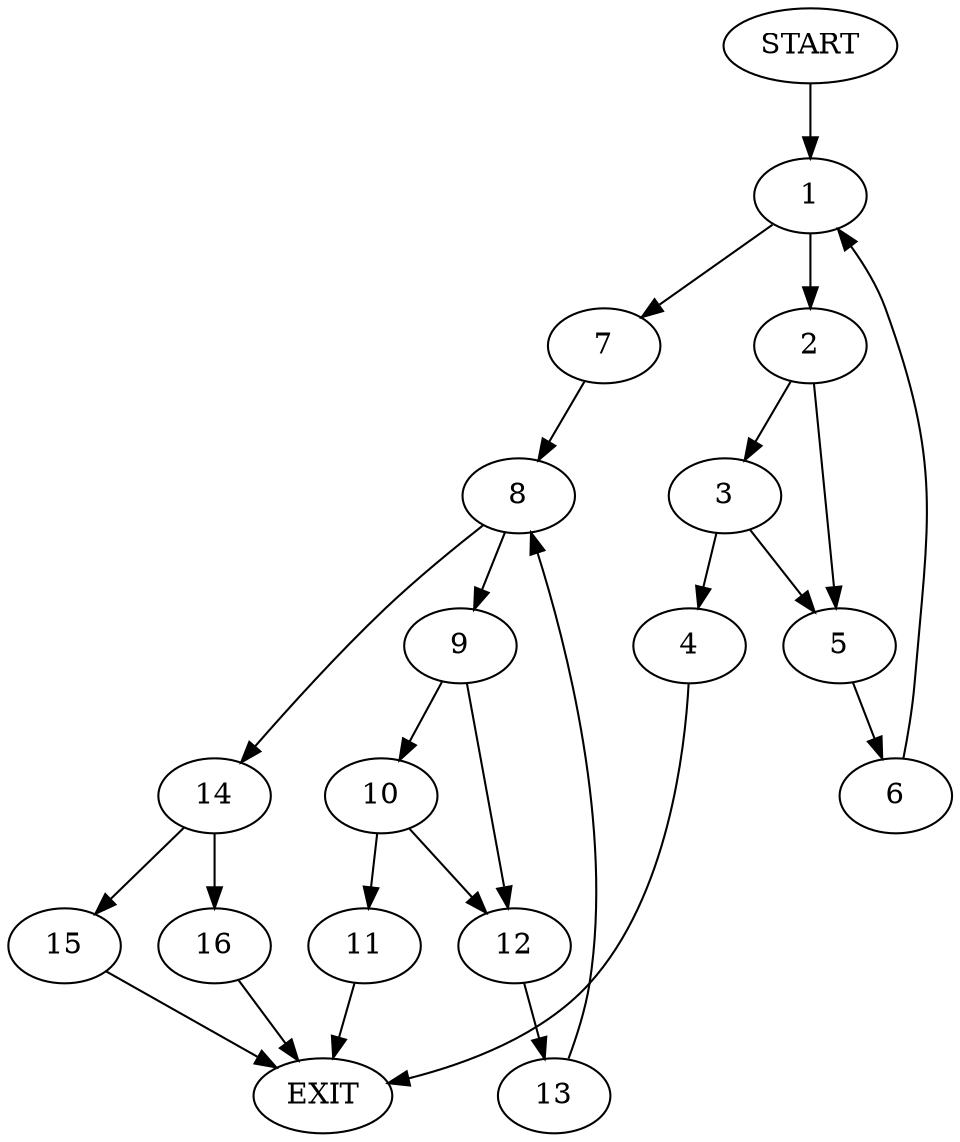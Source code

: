 digraph { 
0 [label="START"];
1;
2;
3;
4;
5;
6;
7;
8;
9;
10;
11;
12;
13;
14;
15;
16;
17[label="EXIT"];
0 -> 1;
1 -> 2;
1 -> 7;
2 -> 3;
2 -> 5;
3 -> 5;
3 -> 4;
4 -> 17;
5 -> 6;
6 -> 1;
7 -> 8;
8 -> 9;
8 -> 14;
9 -> 10;
9 -> 12;
10 -> 12;
10 -> 11;
11 -> 17;
12 -> 13;
13 -> 8;
14 -> 15;
14 -> 16;
15 -> 17;
16 -> 17;
}